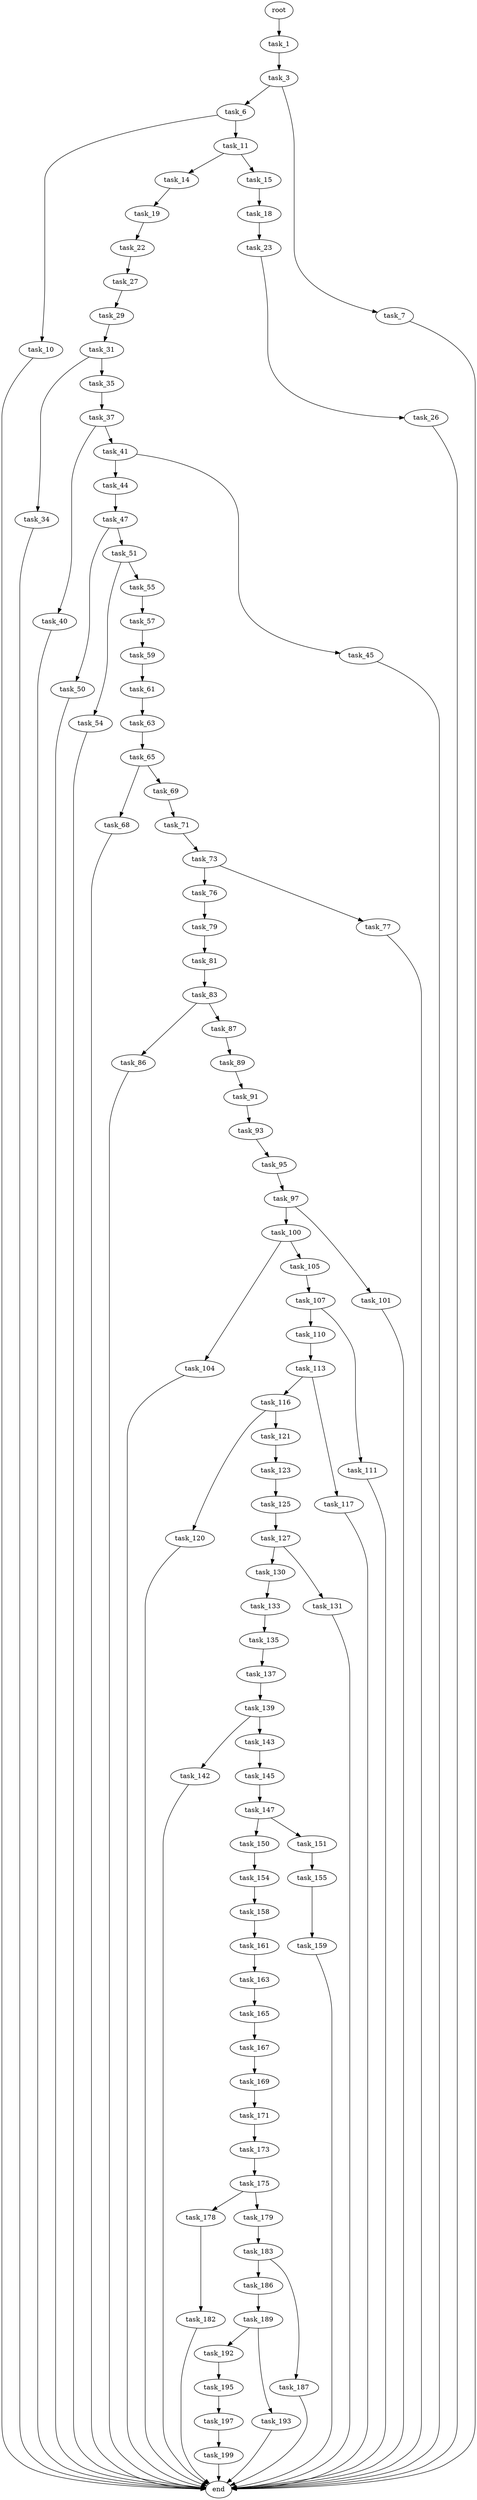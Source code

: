 digraph G {
  root [size="0.000000"];
  task_1 [size="45525654064.000000"];
  task_3 [size="460443071145.000000"];
  task_6 [size="368293445632.000000"];
  task_7 [size="1465678750.000000"];
  task_10 [size="283954662968.000000"];
  task_11 [size="119787377268.000000"];
  end [size="0.000000"];
  task_14 [size="549755813888.000000"];
  task_15 [size="549755813888.000000"];
  task_19 [size="134217728000.000000"];
  task_18 [size="691387471924.000000"];
  task_23 [size="782757789696.000000"];
  task_22 [size="134217728000.000000"];
  task_27 [size="134217728000.000000"];
  task_26 [size="30526330608.000000"];
  task_29 [size="1240084494073.000000"];
  task_31 [size="246326018836.000000"];
  task_34 [size="1853719997.000000"];
  task_35 [size="115144324620.000000"];
  task_37 [size="13379224115.000000"];
  task_40 [size="137446964616.000000"];
  task_41 [size="7284424559.000000"];
  task_44 [size="68719476736.000000"];
  task_45 [size="782757789696.000000"];
  task_47 [size="549755813888.000000"];
  task_50 [size="49152391906.000000"];
  task_51 [size="824766391309.000000"];
  task_54 [size="14691826716.000000"];
  task_55 [size="1026468910.000000"];
  task_57 [size="29881957496.000000"];
  task_59 [size="671714986090.000000"];
  task_61 [size="231928233984.000000"];
  task_63 [size="281123499124.000000"];
  task_65 [size="8279488116.000000"];
  task_68 [size="32334135428.000000"];
  task_69 [size="56791348732.000000"];
  task_71 [size="1073741824000.000000"];
  task_73 [size="10688328465.000000"];
  task_76 [size="152222242125.000000"];
  task_77 [size="549755813888.000000"];
  task_79 [size="8589934592.000000"];
  task_81 [size="3074041156.000000"];
  task_83 [size="9898725884.000000"];
  task_86 [size="77799031824.000000"];
  task_87 [size="549755813888.000000"];
  task_89 [size="35613957778.000000"];
  task_91 [size="604968982251.000000"];
  task_93 [size="718173624.000000"];
  task_95 [size="68719476736.000000"];
  task_97 [size="368293445632.000000"];
  task_100 [size="3541265578.000000"];
  task_101 [size="387825378096.000000"];
  task_104 [size="483956524787.000000"];
  task_105 [size="8047407733.000000"];
  task_107 [size="68719476736.000000"];
  task_110 [size="18590657489.000000"];
  task_111 [size="134217728000.000000"];
  task_113 [size="9234623258.000000"];
  task_116 [size="43786930686.000000"];
  task_117 [size="21631405739.000000"];
  task_120 [size="68719476736.000000"];
  task_121 [size="186979264742.000000"];
  task_123 [size="25906485878.000000"];
  task_125 [size="8589934592.000000"];
  task_127 [size="276644188520.000000"];
  task_130 [size="3618507480.000000"];
  task_131 [size="91229236834.000000"];
  task_133 [size="276354383759.000000"];
  task_135 [size="31140314872.000000"];
  task_137 [size="1365465277.000000"];
  task_139 [size="43823275380.000000"];
  task_142 [size="7948324302.000000"];
  task_143 [size="105097196844.000000"];
  task_145 [size="111199959888.000000"];
  task_147 [size="231928233984.000000"];
  task_150 [size="53663829096.000000"];
  task_151 [size="389650926051.000000"];
  task_154 [size="8589934592.000000"];
  task_155 [size="3049969500.000000"];
  task_158 [size="368293445632.000000"];
  task_159 [size="10023688547.000000"];
  task_161 [size="549755813888.000000"];
  task_163 [size="67504772381.000000"];
  task_165 [size="8589934592.000000"];
  task_167 [size="782757789696.000000"];
  task_169 [size="1064699160.000000"];
  task_171 [size="231928233984.000000"];
  task_173 [size="20077125409.000000"];
  task_175 [size="38704405628.000000"];
  task_178 [size="1024338617.000000"];
  task_179 [size="68719476736.000000"];
  task_182 [size="358216244415.000000"];
  task_183 [size="24127093709.000000"];
  task_186 [size="28991029248.000000"];
  task_187 [size="12271946260.000000"];
  task_189 [size="7397702678.000000"];
  task_192 [size="42881520110.000000"];
  task_193 [size="28991029248.000000"];
  task_195 [size="549755813888.000000"];
  task_197 [size="1073741824000.000000"];
  task_199 [size="13016081313.000000"];

  root -> task_1 [size="1.000000"];
  task_1 -> task_3 [size="33554432.000000"];
  task_3 -> task_6 [size="679477248.000000"];
  task_3 -> task_7 [size="679477248.000000"];
  task_6 -> task_10 [size="411041792.000000"];
  task_6 -> task_11 [size="411041792.000000"];
  task_7 -> end [size="1.000000"];
  task_10 -> end [size="1.000000"];
  task_11 -> task_14 [size="536870912.000000"];
  task_11 -> task_15 [size="536870912.000000"];
  task_14 -> task_19 [size="536870912.000000"];
  task_15 -> task_18 [size="536870912.000000"];
  task_19 -> task_22 [size="209715200.000000"];
  task_18 -> task_23 [size="838860800.000000"];
  task_23 -> task_26 [size="679477248.000000"];
  task_22 -> task_27 [size="209715200.000000"];
  task_27 -> task_29 [size="209715200.000000"];
  task_26 -> end [size="1.000000"];
  task_29 -> task_31 [size="838860800.000000"];
  task_31 -> task_34 [size="209715200.000000"];
  task_31 -> task_35 [size="209715200.000000"];
  task_34 -> end [size="1.000000"];
  task_35 -> task_37 [size="134217728.000000"];
  task_37 -> task_40 [size="209715200.000000"];
  task_37 -> task_41 [size="209715200.000000"];
  task_40 -> end [size="1.000000"];
  task_41 -> task_44 [size="209715200.000000"];
  task_41 -> task_45 [size="209715200.000000"];
  task_44 -> task_47 [size="134217728.000000"];
  task_45 -> end [size="1.000000"];
  task_47 -> task_50 [size="536870912.000000"];
  task_47 -> task_51 [size="536870912.000000"];
  task_50 -> end [size="1.000000"];
  task_51 -> task_54 [size="679477248.000000"];
  task_51 -> task_55 [size="679477248.000000"];
  task_54 -> end [size="1.000000"];
  task_55 -> task_57 [size="33554432.000000"];
  task_57 -> task_59 [size="33554432.000000"];
  task_59 -> task_61 [size="411041792.000000"];
  task_61 -> task_63 [size="301989888.000000"];
  task_63 -> task_65 [size="536870912.000000"];
  task_65 -> task_68 [size="838860800.000000"];
  task_65 -> task_69 [size="838860800.000000"];
  task_68 -> end [size="1.000000"];
  task_69 -> task_71 [size="75497472.000000"];
  task_71 -> task_73 [size="838860800.000000"];
  task_73 -> task_76 [size="411041792.000000"];
  task_73 -> task_77 [size="411041792.000000"];
  task_76 -> task_79 [size="301989888.000000"];
  task_77 -> end [size="1.000000"];
  task_79 -> task_81 [size="33554432.000000"];
  task_81 -> task_83 [size="134217728.000000"];
  task_83 -> task_86 [size="838860800.000000"];
  task_83 -> task_87 [size="838860800.000000"];
  task_86 -> end [size="1.000000"];
  task_87 -> task_89 [size="536870912.000000"];
  task_89 -> task_91 [size="838860800.000000"];
  task_91 -> task_93 [size="411041792.000000"];
  task_93 -> task_95 [size="33554432.000000"];
  task_95 -> task_97 [size="134217728.000000"];
  task_97 -> task_100 [size="411041792.000000"];
  task_97 -> task_101 [size="411041792.000000"];
  task_100 -> task_104 [size="75497472.000000"];
  task_100 -> task_105 [size="75497472.000000"];
  task_101 -> end [size="1.000000"];
  task_104 -> end [size="1.000000"];
  task_105 -> task_107 [size="134217728.000000"];
  task_107 -> task_110 [size="134217728.000000"];
  task_107 -> task_111 [size="134217728.000000"];
  task_110 -> task_113 [size="301989888.000000"];
  task_111 -> end [size="1.000000"];
  task_113 -> task_116 [size="209715200.000000"];
  task_113 -> task_117 [size="209715200.000000"];
  task_116 -> task_120 [size="75497472.000000"];
  task_116 -> task_121 [size="75497472.000000"];
  task_117 -> end [size="1.000000"];
  task_120 -> end [size="1.000000"];
  task_121 -> task_123 [size="209715200.000000"];
  task_123 -> task_125 [size="838860800.000000"];
  task_125 -> task_127 [size="33554432.000000"];
  task_127 -> task_130 [size="838860800.000000"];
  task_127 -> task_131 [size="838860800.000000"];
  task_130 -> task_133 [size="75497472.000000"];
  task_131 -> end [size="1.000000"];
  task_133 -> task_135 [size="411041792.000000"];
  task_135 -> task_137 [size="838860800.000000"];
  task_137 -> task_139 [size="75497472.000000"];
  task_139 -> task_142 [size="134217728.000000"];
  task_139 -> task_143 [size="134217728.000000"];
  task_142 -> end [size="1.000000"];
  task_143 -> task_145 [size="134217728.000000"];
  task_145 -> task_147 [size="134217728.000000"];
  task_147 -> task_150 [size="301989888.000000"];
  task_147 -> task_151 [size="301989888.000000"];
  task_150 -> task_154 [size="134217728.000000"];
  task_151 -> task_155 [size="301989888.000000"];
  task_154 -> task_158 [size="33554432.000000"];
  task_155 -> task_159 [size="134217728.000000"];
  task_158 -> task_161 [size="411041792.000000"];
  task_159 -> end [size="1.000000"];
  task_161 -> task_163 [size="536870912.000000"];
  task_163 -> task_165 [size="209715200.000000"];
  task_165 -> task_167 [size="33554432.000000"];
  task_167 -> task_169 [size="679477248.000000"];
  task_169 -> task_171 [size="33554432.000000"];
  task_171 -> task_173 [size="301989888.000000"];
  task_173 -> task_175 [size="411041792.000000"];
  task_175 -> task_178 [size="838860800.000000"];
  task_175 -> task_179 [size="838860800.000000"];
  task_178 -> task_182 [size="75497472.000000"];
  task_179 -> task_183 [size="134217728.000000"];
  task_182 -> end [size="1.000000"];
  task_183 -> task_186 [size="838860800.000000"];
  task_183 -> task_187 [size="838860800.000000"];
  task_186 -> task_189 [size="75497472.000000"];
  task_187 -> end [size="1.000000"];
  task_189 -> task_192 [size="301989888.000000"];
  task_189 -> task_193 [size="301989888.000000"];
  task_192 -> task_195 [size="33554432.000000"];
  task_193 -> end [size="1.000000"];
  task_195 -> task_197 [size="536870912.000000"];
  task_197 -> task_199 [size="838860800.000000"];
  task_199 -> end [size="1.000000"];
}

